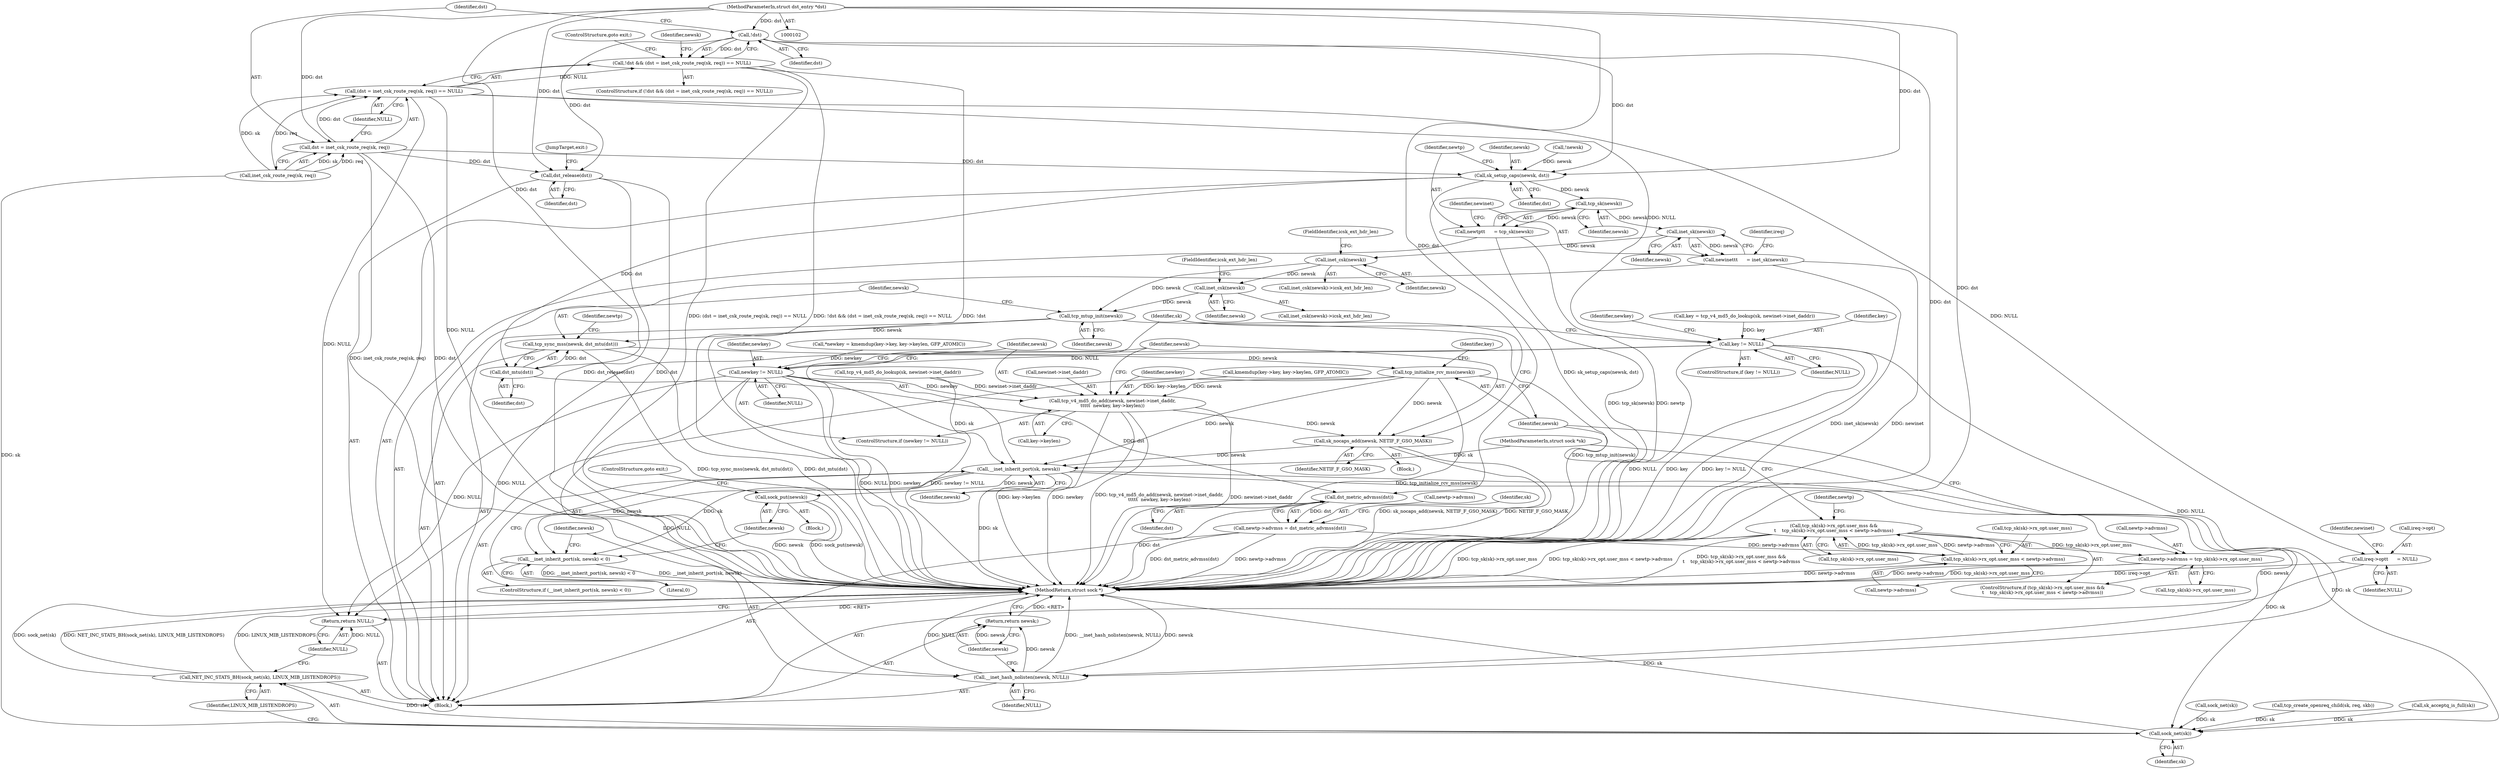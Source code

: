 digraph "0_linux_f6d8bd051c391c1c0458a30b2a7abcd939329259_31@pointer" {
"1000106" [label="(MethodParameterIn,struct dst_entry *dst)"];
"1000120" [label="(Call,!dst)"];
"1000119" [label="(Call,!dst && (dst = inet_csk_route_req(sk, req)) == NULL)"];
"1000145" [label="(Call,sk_setup_caps(newsk, dst))"];
"1000150" [label="(Call,tcp_sk(newsk))"];
"1000148" [label="(Call,newtp\t\t      = tcp_sk(newsk))"];
"1000154" [label="(Call,inet_sk(newsk))"];
"1000152" [label="(Call,newinet\t\t      = inet_sk(newsk))"];
"1000212" [label="(Call,inet_csk(newsk))"];
"1000220" [label="(Call,inet_csk(newsk))"];
"1000237" [label="(Call,tcp_mtup_init(newsk))"];
"1000239" [label="(Call,tcp_sync_mss(newsk, dst_mtu(dst)))"];
"1000277" [label="(Call,tcp_initialize_rcv_mss(newsk))"];
"1000306" [label="(Call,tcp_v4_md5_do_add(newsk, newinet->inet_daddr,\n\t\t\t\t\t  newkey, key->keylen))"];
"1000315" [label="(Call,sk_nocaps_add(newsk, NETIF_F_GSO_MASK))"];
"1000320" [label="(Call,__inet_inherit_port(sk, newsk))"];
"1000319" [label="(Call,__inet_inherit_port(sk, newsk) < 0)"];
"1000325" [label="(Call,sock_put(newsk))"];
"1000328" [label="(Call,__inet_hash_nolisten(newsk, NULL))"];
"1000331" [label="(Return,return newsk;)"];
"1000343" [label="(Call,sock_net(sk))"];
"1000342" [label="(Call,NET_INC_STATS_BH(sock_net(sk), LINUX_MIB_LISTENDROPS))"];
"1000241" [label="(Call,dst_mtu(dst))"];
"1000247" [label="(Call,dst_metric_advmss(dst))"];
"1000243" [label="(Call,newtp->advmss = dst_metric_advmss(dst))"];
"1000257" [label="(Call,tcp_sk(sk)->rx_opt.user_mss < newtp->advmss)"];
"1000250" [label="(Call,tcp_sk(sk)->rx_opt.user_mss &&\n\t    tcp_sk(sk)->rx_opt.user_mss < newtp->advmss)"];
"1000267" [label="(Call,newtp->advmss = tcp_sk(sk)->rx_opt.user_mss)"];
"1000339" [label="(Call,dst_release(dst))"];
"1000123" [label="(Call,dst = inet_csk_route_req(sk, req))"];
"1000122" [label="(Call,(dst = inet_csk_route_req(sk, req)) == NULL)"];
"1000191" [label="(Call,ireq->opt\t      = NULL)"];
"1000287" [label="(Call,key != NULL)"];
"1000303" [label="(Call,newkey != NULL)"];
"1000346" [label="(Return,return NULL;)"];
"1000335" [label="(Call,sock_net(sk))"];
"1000118" [label="(ControlStructure,if (!dst && (dst = inet_csk_route_req(sk, req)) == NULL))"];
"1000257" [label="(Call,tcp_sk(sk)->rx_opt.user_mss < newtp->advmss)"];
"1000191" [label="(Call,ireq->opt\t      = NULL)"];
"1000149" [label="(Identifier,newtp)"];
"1000343" [label="(Call,sock_net(sk))"];
"1000153" [label="(Identifier,newinet)"];
"1000198" [label="(Identifier,newinet)"];
"1000316" [label="(Identifier,newsk)"];
"1000323" [label="(Literal,0)"];
"1000146" [label="(Identifier,newsk)"];
"1000304" [label="(Identifier,newkey)"];
"1000150" [label="(Call,tcp_sk(newsk))"];
"1000145" [label="(Call,sk_setup_caps(newsk, dst))"];
"1000347" [label="(Identifier,NULL)"];
"1000248" [label="(Identifier,dst)"];
"1000154" [label="(Call,inet_sk(newsk))"];
"1000151" [label="(Identifier,newsk)"];
"1000319" [label="(Call,__inet_inherit_port(sk, newsk) < 0)"];
"1000119" [label="(Call,!dst && (dst = inet_csk_route_req(sk, req)) == NULL)"];
"1000340" [label="(Identifier,dst)"];
"1000147" [label="(Identifier,dst)"];
"1000237" [label="(Call,tcp_mtup_init(newsk))"];
"1000278" [label="(Identifier,newsk)"];
"1000121" [label="(Identifier,dst)"];
"1000132" [label="(Call,tcp_create_openreq_child(sk, req, skb))"];
"1000213" [label="(Identifier,newsk)"];
"1000137" [label="(Call,!newsk)"];
"1000238" [label="(Identifier,newsk)"];
"1000311" [label="(Identifier,newkey)"];
"1000239" [label="(Call,tcp_sync_mss(newsk, dst_mtu(dst)))"];
"1000244" [label="(Call,newtp->advmss)"];
"1000258" [label="(Call,tcp_sk(sk)->rx_opt.user_mss)"];
"1000251" [label="(Call,tcp_sk(sk)->rx_opt.user_mss)"];
"1000315" [label="(Call,sk_nocaps_add(newsk, NETIF_F_GSO_MASK))"];
"1000328" [label="(Call,__inet_hash_nolisten(newsk, NULL))"];
"1000219" [label="(Call,inet_csk(newsk)->icsk_ext_hdr_len)"];
"1000289" [label="(Identifier,NULL)"];
"1000306" [label="(Call,tcp_v4_md5_do_add(newsk, newinet->inet_daddr,\n\t\t\t\t\t  newkey, key->keylen))"];
"1000293" [label="(Identifier,newkey)"];
"1000267" [label="(Call,newtp->advmss = tcp_sk(sk)->rx_opt.user_mss)"];
"1000346" [label="(Return,return NULL;)"];
"1000277" [label="(Call,tcp_initialize_rcv_mss(newsk))"];
"1000345" [label="(Identifier,LINUX_MIB_LISTENDROPS)"];
"1000124" [label="(Identifier,dst)"];
"1000192" [label="(Call,ireq->opt)"];
"1000264" [label="(Call,newtp->advmss)"];
"1000120" [label="(Call,!dst)"];
"1000325" [label="(Call,sock_put(newsk))"];
"1000242" [label="(Identifier,dst)"];
"1000320" [label="(Call,__inet_inherit_port(sk, newsk))"];
"1000332" [label="(Identifier,newsk)"];
"1000329" [label="(Identifier,newsk)"];
"1000331" [label="(Return,return newsk;)"];
"1000243" [label="(Call,newtp->advmss = dst_metric_advmss(dst))"];
"1000290" [label="(Block,)"];
"1000305" [label="(Identifier,NULL)"];
"1000247" [label="(Call,dst_metric_advmss(dst))"];
"1000327" [label="(ControlStructure,goto exit;)"];
"1000249" [label="(ControlStructure,if (tcp_sk(sk)->rx_opt.user_mss &&\n\t    tcp_sk(sk)->rx_opt.user_mss < newtp->advmss))"];
"1000212" [label="(Call,inet_csk(newsk))"];
"1000125" [label="(Call,inet_csk_route_req(sk, req))"];
"1000302" [label="(ControlStructure,if (newkey != NULL))"];
"1000195" [label="(Identifier,NULL)"];
"1000342" [label="(Call,NET_INC_STATS_BH(sock_net(sk), LINUX_MIB_LISTENDROPS))"];
"1000122" [label="(Call,(dst = inet_csk_route_req(sk, req)) == NULL)"];
"1000303" [label="(Call,newkey != NULL)"];
"1000339" [label="(Call,dst_release(dst))"];
"1000279" [label="(Call,key = tcp_v4_md5_do_lookup(sk, newinet->inet_daddr))"];
"1000250" [label="(Call,tcp_sk(sk)->rx_opt.user_mss &&\n\t    tcp_sk(sk)->rx_opt.user_mss < newtp->advmss)"];
"1000214" [label="(FieldIdentifier,icsk_ext_hdr_len)"];
"1000280" [label="(Identifier,key)"];
"1000312" [label="(Call,key->keylen)"];
"1000241" [label="(Call,dst_mtu(dst))"];
"1000221" [label="(Identifier,newsk)"];
"1000240" [label="(Identifier,newsk)"];
"1000330" [label="(Identifier,NULL)"];
"1000129" [label="(ControlStructure,goto exit;)"];
"1000281" [label="(Call,tcp_v4_md5_do_lookup(sk, newinet->inet_daddr))"];
"1000148" [label="(Call,newtp\t\t      = tcp_sk(newsk))"];
"1000211" [label="(Call,inet_csk(newsk)->icsk_ext_hdr_len)"];
"1000288" [label="(Identifier,key)"];
"1000318" [label="(ControlStructure,if (__inet_inherit_port(sk, newsk) < 0))"];
"1000341" [label="(JumpTarget,exit:)"];
"1000307" [label="(Identifier,newsk)"];
"1000115" [label="(Call,sk_acceptq_is_full(sk))"];
"1000321" [label="(Identifier,sk)"];
"1000294" [label="(Call,kmemdup(key->key, key->keylen, GFP_ATOMIC))"];
"1000128" [label="(Identifier,NULL)"];
"1000268" [label="(Call,newtp->advmss)"];
"1000322" [label="(Identifier,newsk)"];
"1000107" [label="(Block,)"];
"1000348" [label="(MethodReturn,struct sock *)"];
"1000155" [label="(Identifier,newsk)"];
"1000254" [label="(Identifier,sk)"];
"1000286" [label="(ControlStructure,if (key != NULL))"];
"1000245" [label="(Identifier,newtp)"];
"1000157" [label="(Identifier,ireq)"];
"1000123" [label="(Call,dst = inet_csk_route_req(sk, req))"];
"1000271" [label="(Call,tcp_sk(sk)->rx_opt.user_mss)"];
"1000269" [label="(Identifier,newtp)"];
"1000220" [label="(Call,inet_csk(newsk))"];
"1000287" [label="(Call,key != NULL)"];
"1000152" [label="(Call,newinet\t\t      = inet_sk(newsk))"];
"1000317" [label="(Identifier,NETIF_F_GSO_MASK)"];
"1000106" [label="(MethodParameterIn,struct dst_entry *dst)"];
"1000292" [label="(Call,*newkey = kmemdup(key->key, key->keylen, GFP_ATOMIC))"];
"1000103" [label="(MethodParameterIn,struct sock *sk)"];
"1000308" [label="(Call,newinet->inet_daddr)"];
"1000344" [label="(Identifier,sk)"];
"1000324" [label="(Block,)"];
"1000222" [label="(FieldIdentifier,icsk_ext_hdr_len)"];
"1000131" [label="(Identifier,newsk)"];
"1000326" [label="(Identifier,newsk)"];
"1000106" -> "1000102"  [label="AST: "];
"1000106" -> "1000348"  [label="DDG: dst"];
"1000106" -> "1000120"  [label="DDG: dst"];
"1000106" -> "1000123"  [label="DDG: dst"];
"1000106" -> "1000145"  [label="DDG: dst"];
"1000106" -> "1000241"  [label="DDG: dst"];
"1000106" -> "1000247"  [label="DDG: dst"];
"1000106" -> "1000339"  [label="DDG: dst"];
"1000120" -> "1000119"  [label="AST: "];
"1000120" -> "1000121"  [label="CFG: "];
"1000121" -> "1000120"  [label="AST: "];
"1000124" -> "1000120"  [label="CFG: "];
"1000119" -> "1000120"  [label="CFG: "];
"1000120" -> "1000348"  [label="DDG: dst"];
"1000120" -> "1000119"  [label="DDG: dst"];
"1000120" -> "1000145"  [label="DDG: dst"];
"1000120" -> "1000339"  [label="DDG: dst"];
"1000119" -> "1000118"  [label="AST: "];
"1000119" -> "1000122"  [label="CFG: "];
"1000122" -> "1000119"  [label="AST: "];
"1000129" -> "1000119"  [label="CFG: "];
"1000131" -> "1000119"  [label="CFG: "];
"1000119" -> "1000348"  [label="DDG: !dst"];
"1000119" -> "1000348"  [label="DDG: (dst = inet_csk_route_req(sk, req)) == NULL"];
"1000119" -> "1000348"  [label="DDG: !dst && (dst = inet_csk_route_req(sk, req)) == NULL"];
"1000122" -> "1000119"  [label="DDG: NULL"];
"1000145" -> "1000107"  [label="AST: "];
"1000145" -> "1000147"  [label="CFG: "];
"1000146" -> "1000145"  [label="AST: "];
"1000147" -> "1000145"  [label="AST: "];
"1000149" -> "1000145"  [label="CFG: "];
"1000145" -> "1000348"  [label="DDG: sk_setup_caps(newsk, dst)"];
"1000137" -> "1000145"  [label="DDG: newsk"];
"1000123" -> "1000145"  [label="DDG: dst"];
"1000145" -> "1000150"  [label="DDG: newsk"];
"1000145" -> "1000241"  [label="DDG: dst"];
"1000150" -> "1000148"  [label="AST: "];
"1000150" -> "1000151"  [label="CFG: "];
"1000151" -> "1000150"  [label="AST: "];
"1000148" -> "1000150"  [label="CFG: "];
"1000150" -> "1000148"  [label="DDG: newsk"];
"1000150" -> "1000154"  [label="DDG: newsk"];
"1000148" -> "1000107"  [label="AST: "];
"1000149" -> "1000148"  [label="AST: "];
"1000153" -> "1000148"  [label="CFG: "];
"1000148" -> "1000348"  [label="DDG: newtp"];
"1000148" -> "1000348"  [label="DDG: tcp_sk(newsk)"];
"1000154" -> "1000152"  [label="AST: "];
"1000154" -> "1000155"  [label="CFG: "];
"1000155" -> "1000154"  [label="AST: "];
"1000152" -> "1000154"  [label="CFG: "];
"1000154" -> "1000152"  [label="DDG: newsk"];
"1000154" -> "1000212"  [label="DDG: newsk"];
"1000152" -> "1000107"  [label="AST: "];
"1000153" -> "1000152"  [label="AST: "];
"1000157" -> "1000152"  [label="CFG: "];
"1000152" -> "1000348"  [label="DDG: newinet"];
"1000152" -> "1000348"  [label="DDG: inet_sk(newsk)"];
"1000212" -> "1000211"  [label="AST: "];
"1000212" -> "1000213"  [label="CFG: "];
"1000213" -> "1000212"  [label="AST: "];
"1000214" -> "1000212"  [label="CFG: "];
"1000212" -> "1000220"  [label="DDG: newsk"];
"1000212" -> "1000237"  [label="DDG: newsk"];
"1000220" -> "1000219"  [label="AST: "];
"1000220" -> "1000221"  [label="CFG: "];
"1000221" -> "1000220"  [label="AST: "];
"1000222" -> "1000220"  [label="CFG: "];
"1000220" -> "1000237"  [label="DDG: newsk"];
"1000237" -> "1000107"  [label="AST: "];
"1000237" -> "1000238"  [label="CFG: "];
"1000238" -> "1000237"  [label="AST: "];
"1000240" -> "1000237"  [label="CFG: "];
"1000237" -> "1000348"  [label="DDG: tcp_mtup_init(newsk)"];
"1000237" -> "1000239"  [label="DDG: newsk"];
"1000239" -> "1000107"  [label="AST: "];
"1000239" -> "1000241"  [label="CFG: "];
"1000240" -> "1000239"  [label="AST: "];
"1000241" -> "1000239"  [label="AST: "];
"1000245" -> "1000239"  [label="CFG: "];
"1000239" -> "1000348"  [label="DDG: tcp_sync_mss(newsk, dst_mtu(dst))"];
"1000239" -> "1000348"  [label="DDG: dst_mtu(dst)"];
"1000241" -> "1000239"  [label="DDG: dst"];
"1000239" -> "1000277"  [label="DDG: newsk"];
"1000277" -> "1000107"  [label="AST: "];
"1000277" -> "1000278"  [label="CFG: "];
"1000278" -> "1000277"  [label="AST: "];
"1000280" -> "1000277"  [label="CFG: "];
"1000277" -> "1000348"  [label="DDG: tcp_initialize_rcv_mss(newsk)"];
"1000277" -> "1000306"  [label="DDG: newsk"];
"1000277" -> "1000315"  [label="DDG: newsk"];
"1000277" -> "1000320"  [label="DDG: newsk"];
"1000306" -> "1000302"  [label="AST: "];
"1000306" -> "1000312"  [label="CFG: "];
"1000307" -> "1000306"  [label="AST: "];
"1000308" -> "1000306"  [label="AST: "];
"1000311" -> "1000306"  [label="AST: "];
"1000312" -> "1000306"  [label="AST: "];
"1000316" -> "1000306"  [label="CFG: "];
"1000306" -> "1000348"  [label="DDG: key->keylen"];
"1000306" -> "1000348"  [label="DDG: newkey"];
"1000306" -> "1000348"  [label="DDG: tcp_v4_md5_do_add(newsk, newinet->inet_daddr,\n\t\t\t\t\t  newkey, key->keylen)"];
"1000306" -> "1000348"  [label="DDG: newinet->inet_daddr"];
"1000281" -> "1000306"  [label="DDG: newinet->inet_daddr"];
"1000303" -> "1000306"  [label="DDG: newkey"];
"1000294" -> "1000306"  [label="DDG: key->keylen"];
"1000306" -> "1000315"  [label="DDG: newsk"];
"1000315" -> "1000290"  [label="AST: "];
"1000315" -> "1000317"  [label="CFG: "];
"1000316" -> "1000315"  [label="AST: "];
"1000317" -> "1000315"  [label="AST: "];
"1000321" -> "1000315"  [label="CFG: "];
"1000315" -> "1000348"  [label="DDG: sk_nocaps_add(newsk, NETIF_F_GSO_MASK)"];
"1000315" -> "1000348"  [label="DDG: NETIF_F_GSO_MASK"];
"1000315" -> "1000320"  [label="DDG: newsk"];
"1000320" -> "1000319"  [label="AST: "];
"1000320" -> "1000322"  [label="CFG: "];
"1000321" -> "1000320"  [label="AST: "];
"1000322" -> "1000320"  [label="AST: "];
"1000323" -> "1000320"  [label="CFG: "];
"1000320" -> "1000348"  [label="DDG: sk"];
"1000320" -> "1000319"  [label="DDG: sk"];
"1000320" -> "1000319"  [label="DDG: newsk"];
"1000281" -> "1000320"  [label="DDG: sk"];
"1000103" -> "1000320"  [label="DDG: sk"];
"1000320" -> "1000325"  [label="DDG: newsk"];
"1000320" -> "1000328"  [label="DDG: newsk"];
"1000320" -> "1000343"  [label="DDG: sk"];
"1000319" -> "1000318"  [label="AST: "];
"1000319" -> "1000323"  [label="CFG: "];
"1000323" -> "1000319"  [label="AST: "];
"1000326" -> "1000319"  [label="CFG: "];
"1000329" -> "1000319"  [label="CFG: "];
"1000319" -> "1000348"  [label="DDG: __inet_inherit_port(sk, newsk) < 0"];
"1000319" -> "1000348"  [label="DDG: __inet_inherit_port(sk, newsk)"];
"1000325" -> "1000324"  [label="AST: "];
"1000325" -> "1000326"  [label="CFG: "];
"1000326" -> "1000325"  [label="AST: "];
"1000327" -> "1000325"  [label="CFG: "];
"1000325" -> "1000348"  [label="DDG: newsk"];
"1000325" -> "1000348"  [label="DDG: sock_put(newsk)"];
"1000328" -> "1000107"  [label="AST: "];
"1000328" -> "1000330"  [label="CFG: "];
"1000329" -> "1000328"  [label="AST: "];
"1000330" -> "1000328"  [label="AST: "];
"1000332" -> "1000328"  [label="CFG: "];
"1000328" -> "1000348"  [label="DDG: __inet_hash_nolisten(newsk, NULL)"];
"1000328" -> "1000348"  [label="DDG: newsk"];
"1000328" -> "1000348"  [label="DDG: NULL"];
"1000303" -> "1000328"  [label="DDG: NULL"];
"1000287" -> "1000328"  [label="DDG: NULL"];
"1000328" -> "1000331"  [label="DDG: newsk"];
"1000331" -> "1000107"  [label="AST: "];
"1000331" -> "1000332"  [label="CFG: "];
"1000332" -> "1000331"  [label="AST: "];
"1000348" -> "1000331"  [label="CFG: "];
"1000331" -> "1000348"  [label="DDG: <RET>"];
"1000332" -> "1000331"  [label="DDG: newsk"];
"1000343" -> "1000342"  [label="AST: "];
"1000343" -> "1000344"  [label="CFG: "];
"1000344" -> "1000343"  [label="AST: "];
"1000345" -> "1000343"  [label="CFG: "];
"1000343" -> "1000348"  [label="DDG: sk"];
"1000343" -> "1000342"  [label="DDG: sk"];
"1000125" -> "1000343"  [label="DDG: sk"];
"1000335" -> "1000343"  [label="DDG: sk"];
"1000132" -> "1000343"  [label="DDG: sk"];
"1000115" -> "1000343"  [label="DDG: sk"];
"1000103" -> "1000343"  [label="DDG: sk"];
"1000342" -> "1000107"  [label="AST: "];
"1000342" -> "1000345"  [label="CFG: "];
"1000345" -> "1000342"  [label="AST: "];
"1000347" -> "1000342"  [label="CFG: "];
"1000342" -> "1000348"  [label="DDG: sock_net(sk)"];
"1000342" -> "1000348"  [label="DDG: NET_INC_STATS_BH(sock_net(sk), LINUX_MIB_LISTENDROPS)"];
"1000342" -> "1000348"  [label="DDG: LINUX_MIB_LISTENDROPS"];
"1000241" -> "1000242"  [label="CFG: "];
"1000242" -> "1000241"  [label="AST: "];
"1000241" -> "1000247"  [label="DDG: dst"];
"1000247" -> "1000243"  [label="AST: "];
"1000247" -> "1000248"  [label="CFG: "];
"1000248" -> "1000247"  [label="AST: "];
"1000243" -> "1000247"  [label="CFG: "];
"1000247" -> "1000348"  [label="DDG: dst"];
"1000247" -> "1000243"  [label="DDG: dst"];
"1000243" -> "1000107"  [label="AST: "];
"1000244" -> "1000243"  [label="AST: "];
"1000254" -> "1000243"  [label="CFG: "];
"1000243" -> "1000348"  [label="DDG: newtp->advmss"];
"1000243" -> "1000348"  [label="DDG: dst_metric_advmss(dst)"];
"1000243" -> "1000257"  [label="DDG: newtp->advmss"];
"1000257" -> "1000250"  [label="AST: "];
"1000257" -> "1000264"  [label="CFG: "];
"1000258" -> "1000257"  [label="AST: "];
"1000264" -> "1000257"  [label="AST: "];
"1000250" -> "1000257"  [label="CFG: "];
"1000257" -> "1000348"  [label="DDG: newtp->advmss"];
"1000257" -> "1000250"  [label="DDG: tcp_sk(sk)->rx_opt.user_mss"];
"1000257" -> "1000250"  [label="DDG: newtp->advmss"];
"1000250" -> "1000249"  [label="AST: "];
"1000250" -> "1000251"  [label="CFG: "];
"1000251" -> "1000250"  [label="AST: "];
"1000269" -> "1000250"  [label="CFG: "];
"1000278" -> "1000250"  [label="CFG: "];
"1000250" -> "1000348"  [label="DDG: tcp_sk(sk)->rx_opt.user_mss"];
"1000250" -> "1000348"  [label="DDG: tcp_sk(sk)->rx_opt.user_mss < newtp->advmss"];
"1000250" -> "1000348"  [label="DDG: tcp_sk(sk)->rx_opt.user_mss &&\n\t    tcp_sk(sk)->rx_opt.user_mss < newtp->advmss"];
"1000250" -> "1000267"  [label="DDG: tcp_sk(sk)->rx_opt.user_mss"];
"1000267" -> "1000249"  [label="AST: "];
"1000267" -> "1000271"  [label="CFG: "];
"1000268" -> "1000267"  [label="AST: "];
"1000271" -> "1000267"  [label="AST: "];
"1000278" -> "1000267"  [label="CFG: "];
"1000267" -> "1000348"  [label="DDG: newtp->advmss"];
"1000267" -> "1000348"  [label="DDG: tcp_sk(sk)->rx_opt.user_mss"];
"1000339" -> "1000107"  [label="AST: "];
"1000339" -> "1000340"  [label="CFG: "];
"1000340" -> "1000339"  [label="AST: "];
"1000341" -> "1000339"  [label="CFG: "];
"1000339" -> "1000348"  [label="DDG: dst_release(dst)"];
"1000339" -> "1000348"  [label="DDG: dst"];
"1000123" -> "1000339"  [label="DDG: dst"];
"1000123" -> "1000122"  [label="AST: "];
"1000123" -> "1000125"  [label="CFG: "];
"1000124" -> "1000123"  [label="AST: "];
"1000125" -> "1000123"  [label="AST: "];
"1000128" -> "1000123"  [label="CFG: "];
"1000123" -> "1000348"  [label="DDG: inet_csk_route_req(sk, req)"];
"1000123" -> "1000348"  [label="DDG: dst"];
"1000123" -> "1000122"  [label="DDG: dst"];
"1000125" -> "1000123"  [label="DDG: sk"];
"1000125" -> "1000123"  [label="DDG: req"];
"1000122" -> "1000128"  [label="CFG: "];
"1000128" -> "1000122"  [label="AST: "];
"1000122" -> "1000348"  [label="DDG: NULL"];
"1000125" -> "1000122"  [label="DDG: sk"];
"1000125" -> "1000122"  [label="DDG: req"];
"1000122" -> "1000191"  [label="DDG: NULL"];
"1000122" -> "1000287"  [label="DDG: NULL"];
"1000122" -> "1000346"  [label="DDG: NULL"];
"1000191" -> "1000107"  [label="AST: "];
"1000191" -> "1000195"  [label="CFG: "];
"1000192" -> "1000191"  [label="AST: "];
"1000195" -> "1000191"  [label="AST: "];
"1000198" -> "1000191"  [label="CFG: "];
"1000191" -> "1000348"  [label="DDG: ireq->opt"];
"1000287" -> "1000286"  [label="AST: "];
"1000287" -> "1000289"  [label="CFG: "];
"1000288" -> "1000287"  [label="AST: "];
"1000289" -> "1000287"  [label="AST: "];
"1000293" -> "1000287"  [label="CFG: "];
"1000321" -> "1000287"  [label="CFG: "];
"1000287" -> "1000348"  [label="DDG: key != NULL"];
"1000287" -> "1000348"  [label="DDG: NULL"];
"1000287" -> "1000348"  [label="DDG: key"];
"1000279" -> "1000287"  [label="DDG: key"];
"1000287" -> "1000303"  [label="DDG: NULL"];
"1000287" -> "1000346"  [label="DDG: NULL"];
"1000303" -> "1000302"  [label="AST: "];
"1000303" -> "1000305"  [label="CFG: "];
"1000304" -> "1000303"  [label="AST: "];
"1000305" -> "1000303"  [label="AST: "];
"1000307" -> "1000303"  [label="CFG: "];
"1000316" -> "1000303"  [label="CFG: "];
"1000303" -> "1000348"  [label="DDG: newkey"];
"1000303" -> "1000348"  [label="DDG: newkey != NULL"];
"1000303" -> "1000348"  [label="DDG: NULL"];
"1000292" -> "1000303"  [label="DDG: newkey"];
"1000303" -> "1000346"  [label="DDG: NULL"];
"1000346" -> "1000107"  [label="AST: "];
"1000346" -> "1000347"  [label="CFG: "];
"1000347" -> "1000346"  [label="AST: "];
"1000348" -> "1000346"  [label="CFG: "];
"1000346" -> "1000348"  [label="DDG: <RET>"];
"1000347" -> "1000346"  [label="DDG: NULL"];
}
